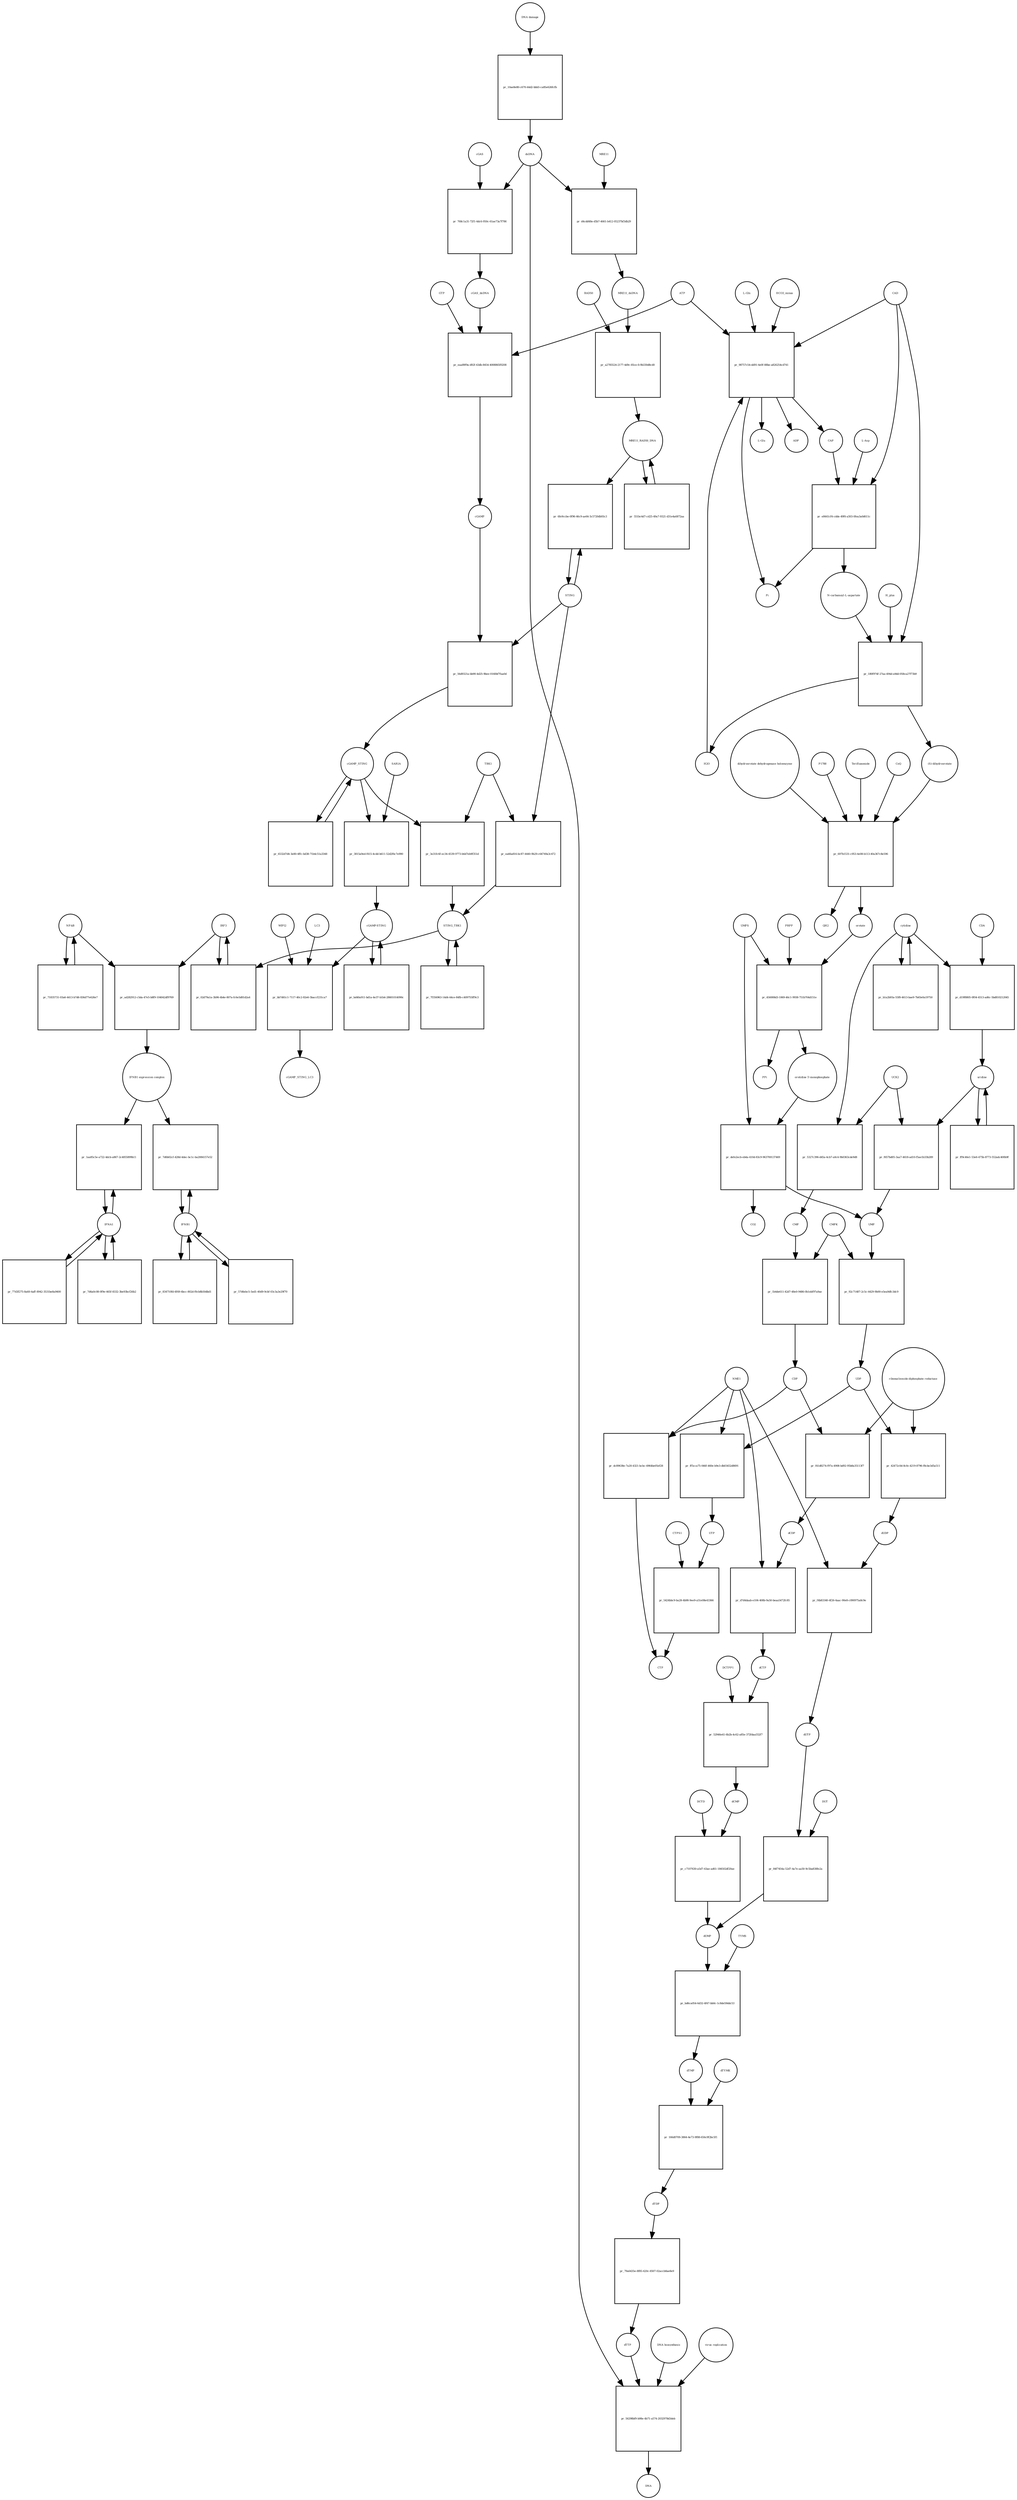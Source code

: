 strict digraph  {
"NF-kB" [annotation="urn_miriam_obo.go_GO%3A0071159", bipartite=0, cls=complex, fontsize=4, label="NF-kB", shape=circle];
"pr_ad282912-c5da-47e5-b8f9-104042df9769" [annotation="", bipartite=1, cls=process, fontsize=4, label="pr_ad282912-c5da-47e5-b8f9-104042df9769", shape=square];
"IFNB1 expression complex" [annotation="", bipartite=0, cls=complex, fontsize=4, label="IFNB1 expression complex", shape=circle];
IRF3 [annotation="urn_miriam_hgnc_6118|urn_miriam_uniprot_Q14653|urn_miriam_ensembl_ENSG00000126456|urn_miriam_refseq_NM_001571|urn_miriam_hgnc.symbol_IRF3|urn_miriam_ncbigene_3661", bipartite=0, cls="macromolecule multimer", fontsize=4, label=IRF3, shape=circle];
dCDP [annotation="urn_miriam_obo.chebi_CHEBI%3A28846", bipartite=0, cls="simple chemical", fontsize=4, label=dCDP, shape=circle];
"pr_d7d4daab-e104-408b-9a50-beaa5472fc85" [annotation="", bipartite=1, cls=process, fontsize=4, label="pr_d7d4daab-e104-408b-9a50-beaa5472fc85", shape=square];
dCTP [annotation="urn_miriam_obo.chebi_CHEBI%3A16311", bipartite=0, cls="simple chemical", fontsize=4, label=dCTP, shape=circle];
NME1 [annotation="urn_miriam_uniprot_P15531|urn_miriam_hgnc_7849", bipartite=0, cls=macromolecule, fontsize=4, label=NME1, shape=circle];
uridine [annotation="urn_miriam_obo.chebi_CHEBI%3A16704", bipartite=0, cls="simple chemical", fontsize=4, label=uridine, shape=circle];
"pr_f657bd05-3aa7-4618-ad10-f5ae1b33b289" [annotation="", bipartite=1, cls=process, fontsize=4, label="pr_f657bd05-3aa7-4618-ad10-f5ae1b33b289", shape=square];
UMP [annotation="urn_miriam_obo.chebi_CHEBI%3A57865", bipartite=0, cls="simple chemical", fontsize=4, label=UMP, shape=circle];
UCK2 [annotation="urn_miriam_uniprot_Q9HA47|urn_miriam_hgnc_HGNC%3A12562", bipartite=0, cls=macromolecule, fontsize=4, label=UCK2, shape=circle];
"orotidine 5'-monophosphate" [annotation="urn_miriam_obo.chebi_CHEBI%3A15842", bipartite=0, cls="simple chemical", fontsize=4, label="orotidine 5'-monophosphate", shape=circle];
"pr_defe2ecb-eb4a-410d-83c9-963700137469" [annotation="", bipartite=1, cls=process, fontsize=4, label="pr_defe2ecb-eb4a-410d-83c9-963700137469", shape=square];
UMPS [annotation="urn_miriam_ncbigene_7372|urn_miriam_refseq_NM_000373|urn_miriam_hgnc.symbol_UMPS|urn_miriam_hgnc_12563|urn_miriam_ensembl_ENSG00000114491|urn_miriam_uniprot_P11172", bipartite=0, cls="macromolecule multimer", fontsize=4, label=UMPS, shape=circle];
CO2 [annotation="urn_miriam_obo.chebi_CHEBI%3A16526", bipartite=0, cls="simple chemical", fontsize=4, label=CO2, shape=circle];
UTP [annotation="urn_miriam_obo.chebi_CHEBI%3A15713", bipartite=0, cls="simple chemical", fontsize=4, label=UTP, shape=circle];
"pr_5424bbc9-ba28-4b98-9ee9-a51e08e43366" [annotation="", bipartite=1, cls=process, fontsize=4, label="pr_5424bbc9-ba28-4b98-9ee9-a51e08e43366", shape=square];
CTP [annotation="urn_miriam_obo.chebi_CHEBI%3A17677", bipartite=0, cls="simple chemical", fontsize=4, label=CTP, shape=circle];
CTPS1 [annotation="urn_miriam_hgnc_HGNC%3A2519|urn_miriam_uniprot_P17812", bipartite=0, cls=macromolecule, fontsize=4, label=CTPS1, shape=circle];
UDP [annotation="urn_miriam_obo.chebi_CHEBI%3A17659", bipartite=0, cls="simple chemical", fontsize=4, label=UDP, shape=circle];
"pr_42472c0d-8cfe-4219-8796-f8cbe3d5a511" [annotation="", bipartite=1, cls=process, fontsize=4, label="pr_42472c0d-8cfe-4219-8796-f8cbe3d5a511", shape=square];
dUDP [annotation="urn_miriam_obo.chebi_CHEBI%3A28850", bipartite=0, cls="simple chemical", fontsize=4, label=dUDP, shape=circle];
"ribonucleoside-diphosphate reductase" [annotation="urn_miriam_brenda_1.17.4.1|urn_miriam_obo.go_GO%3A0005971", bipartite=0, cls=complex, fontsize=4, label="ribonucleoside-diphosphate reductase", shape=circle];
IFNB1 [annotation="urn_miriam_ensembl_ENSG00000171855|urn_miriam_hgnc.symbol_IFNB1|urn_miriam_hgnc_5434|urn_miriam_uniprot_P01574|urn_miriam_refseq_NM_002176|urn_miriam_ncbigene_3456", bipartite=0, cls=macromolecule, fontsize=4, label=IFNB1, shape=circle];
"pr_7d6b02cf-428d-4dec-bc1c-ba2084157e52" [annotation="", bipartite=1, cls=process, fontsize=4, label="pr_7d6b02cf-428d-4dec-bc1c-ba2084157e52", shape=square];
"pr_92c71487-2c5c-4429-9b00-e5ea9dfc3dc9" [annotation="", bipartite=1, cls=process, fontsize=4, label="pr_92c71487-2c5c-4429-9b00-e5ea9dfc3dc9", shape=square];
CMPK [annotation="urn_miriam_uniprot_P30085|urn_miriam_hgnc_HGNC%3A18170", bipartite=0, cls=macromolecule, fontsize=4, label=CMPK, shape=circle];
"cGAMP-STING" [annotation="", bipartite=0, cls=complex, fontsize=4, label="cGAMP-STING", shape=circle];
"pr_bd40a911-bd1a-4e37-b1b4-28601014090c" [annotation="", bipartite=1, cls=process, fontsize=4, label="pr_bd40a911-bd1a-4e37-b1b4-28601014090c", shape=square];
IFNA1 [annotation="urn_miriam_hgnc.symbol_IFNA1|urn_miriam_ncbigene_3439|urn_miriam_refseq_NM_024013|urn_miriam_uniprot_P01562|urn_miriam_hgnc_5417|urn_miriam_ensembl_ENSG00000197919", bipartite=0, cls=macromolecule, fontsize=4, label=IFNA1, shape=circle];
"pr_1aa85c5e-a722-4dcb-a867-2c4855899b11" [annotation="", bipartite=1, cls=process, fontsize=4, label="pr_1aa85c5e-a722-4dcb-a867-2c4855899b11", shape=square];
"pr_ff9c46e1-53e6-475b-8773-552adc400b9f" [annotation="", bipartite=1, cls=process, fontsize=4, label="pr_ff9c46e1-53e6-475b-8773-552adc400b9f", shape=square];
CDP [annotation="urn_miriam_obo.chebi_CHEBI%3A17239", bipartite=0, cls="simple chemical", fontsize=4, label=CDP, shape=circle];
"pr_f41d8274-f97a-4908-bd92-95b8a35113f7" [annotation="", bipartite=1, cls=process, fontsize=4, label="pr_f41d8274-f97a-4908-bd92-95b8a35113f7", shape=square];
"pr_dc89638e-7a20-4321-bcbc-4964be05ef28" [annotation="", bipartite=1, cls=process, fontsize=4, label="pr_dc89638e-7a20-4321-bcbc-4964be05ef28", shape=square];
dTDP [annotation="urn_miriam_obo.chebi_CHEBI%3A18075", bipartite=0, cls="simple chemical", fontsize=4, label=dTDP, shape=circle];
"pr_79a6435e-8f85-420c-8507-02accb8ae8e9" [annotation="", bipartite=1, cls=process, fontsize=4, label="pr_79a6435e-8f85-420c-8507-02accb8ae8e9", shape=square];
dTTP [annotation="urn_miriam_obo.chebi_CHEBI%3A18077", bipartite=0, cls="simple chemical", fontsize=4, label=dTTP, shape=circle];
CMP [annotation="urn_miriam_obo.chebi_CHEBI%3A17361", bipartite=0, cls="simple chemical", fontsize=4, label=CMP, shape=circle];
"pr_1b4de611-42d7-48e0-9486-0b1ebf97a9ae" [annotation="", bipartite=1, cls=process, fontsize=4, label="pr_1b4de611-42d7-48e0-9486-0b1ebf97a9ae", shape=square];
dUMP [annotation="urn_miriam_obo.chebi_CHEBI%3A17622", bipartite=0, cls="simple chemical", fontsize=4, label=dUMP, shape=circle];
"pr_bd6ca054-6d32-4f47-bb0c-1c8de59ddc53" [annotation="", bipartite=1, cls=process, fontsize=4, label="pr_bd6ca054-6d32-4f47-bb0c-1c8de59ddc53", shape=square];
dTMP [annotation="urn_miriam_obo.chebi_CHEBI%3A17013", bipartite=0, cls="simple chemical", fontsize=4, label=dTMP, shape=circle];
TYMS [annotation="urn_miriam_uniprot_P04818|urn_miriam_hgnc_HGNC%3A12441", bipartite=0, cls=macromolecule, fontsize=4, label=TYMS, shape=circle];
dsDNA [annotation="urn_miriam_obo.chebi_CHEBI%3A75909", bipartite=0, cls="simple chemical", fontsize=4, label=dsDNA, shape=circle];
"pr_56298bf9-b98e-4b71-a574-2032978d3deb" [annotation="", bipartite=1, cls=process, fontsize=4, label="pr_56298bf9-b98e-4b71-a574-2032978d3deb", shape=square];
DNA [annotation="", bipartite=0, cls="nucleic acid feature", fontsize=4, label=DNA, shape=circle];
"DNA biosynthesis" [annotation="urn_miriam_obo.go_GO%3A0071897", bipartite=0, cls=phenotype, fontsize=4, label="DNA biosynthesis", shape=circle];
"virus replication" [annotation="urn_miriam_obo.go_GO%3A0019079", bipartite=0, cls=phenotype, fontsize=4, label="virus replication", shape=circle];
MRE11_RAD50_DNA [annotation="", bipartite=0, cls=complex, fontsize=4, label=MRE11_RAD50_DNA, shape=circle];
"pr_551bc4d7-cd25-49a7-9321-d31e4a6872aa" [annotation="", bipartite=1, cls=process, fontsize=4, label="pr_551bc4d7-cd25-49a7-9321-d31e4a6872aa", shape=square];
"pr_52946e41-6b2b-4c62-a85e-372fdaa552f7" [annotation="", bipartite=1, cls=process, fontsize=4, label="pr_52946e41-6b2b-4c62-a85e-372fdaa552f7", shape=square];
dCMP [annotation="urn_miriam_obo.chebi_CHEBI%3A15918", bipartite=0, cls="simple chemical", fontsize=4, label=dCMP, shape=circle];
DCTPP1 [annotation="urn_miriam_uniprot_Q9H773|urn_miriam_hgnc_HGNC%3A28777", bipartite=0, cls=macromolecule, fontsize=4, label=DCTPP1, shape=circle];
"pr_57d6ebc5-5ed1-40d9-9cbf-03c3a3e29f70" [annotation="", bipartite=1, cls=process, fontsize=4, label="pr_57d6ebc5-5ed1-40d9-9cbf-03c3a3e29f70", shape=square];
"pr_834710fd-6f49-4bcc-802d-f0cb8b50dbd1" [annotation="", bipartite=1, cls=process, fontsize=4, label="pr_834710fd-6f49-4bcc-802d-f0cb8b50dbd1", shape=square];
ATP [annotation="urn_miriam_obo.chebi_CHEBI%3A15422", bipartite=0, cls="simple chemical", fontsize=4, label=ATP, shape=circle];
"pr_eaa89f9a-d92f-43db-8454-4008865f0208" [annotation="", bipartite=1, cls=process, fontsize=4, label="pr_eaa89f9a-d92f-43db-8454-4008865f0208", shape=square];
GTP [annotation="urn_miriam_obo.chebi_CHEBI%3A15996", bipartite=0, cls="simple chemical", fontsize=4, label=GTP, shape=circle];
cGAMP [annotation="urn_miriam_obo.chebi_CHEBI%3A75947", bipartite=0, cls="simple chemical", fontsize=4, label=cGAMP, shape=circle];
cGAS_dsDNA [annotation=urn_miriam_pubmed_28363908, bipartite=0, cls=complex, fontsize=4, label=cGAS_dsDNA, shape=circle];
cytidine [annotation="urn_miriam_obo.chebi_CHEBI%3A17562", bipartite=0, cls="simple chemical", fontsize=4, label=cytidine, shape=circle];
"pr_5327c396-d45a-4cb7-a0c4-9b0363cde9d8" [annotation="", bipartite=1, cls=process, fontsize=4, label="pr_5327c396-d45a-4cb7-a0c4-9b0363cde9d8", shape=square];
"pr_56d9321a-bb90-4d25-9bee-0160bf7faa0d" [annotation="", bipartite=1, cls=process, fontsize=4, label="pr_56d9321a-bb90-4d25-9bee-0160bf7faa0d", shape=square];
STING [annotation=urn_miriam_uniprot_Q86WV6, bipartite=0, cls="macromolecule multimer", fontsize=4, label=STING, shape=circle];
cGAMP_STING [annotation="urn_miriam_obo.go_GO%3A1990231", bipartite=0, cls=complex, fontsize=4, label=cGAMP_STING, shape=circle];
"L-Gln" [annotation="urn_miriam_obo.chebi_CHEBI%3A18050", bipartite=0, cls="simple chemical", fontsize=4, label="L-Gln", shape=circle];
"pr_98757c54-dd91-4e0f-88be-a826254cd741" [annotation="", bipartite=1, cls=process, fontsize=4, label="pr_98757c54-dd91-4e0f-88be-a826254cd741", shape=square];
CAP [annotation="urn_miriam_obo.chebi_CHEBI%3A17672", bipartite=0, cls="simple chemical", fontsize=4, label=CAP, shape=circle];
CAD [annotation="urn_miriam_refseq_NM_001306079|urn_miriam_hgnc_1424|urn_miriam_hgnc.symbol_CAD|urn_miriam_uniprot_P27708|urn_miriam_ncbigene_790|urn_miriam_ensembl_ENSG00000084774", bipartite=0, cls=macromolecule, fontsize=4, label=CAD, shape=circle];
HCO3_minus [annotation="urn_miriam_obo.chebi_CHEBI%3A17544", bipartite=0, cls="simple chemical", fontsize=4, label=HCO3_minus, shape=circle];
H2O [annotation="urn_miriam_obo.chebi_CHEBI%3A15377", bipartite=0, cls="simple chemical", fontsize=4, label=H2O, shape=circle];
"L-Glu" [annotation="urn_miriam_obo.chebi_CHEBI%3A16015", bipartite=0, cls="simple chemical", fontsize=4, label="L-Glu", shape=circle];
ADP [annotation="urn_miriam_obo.chebi_CHEBI%3A16761", bipartite=0, cls="simple chemical", fontsize=4, label=ADP, shape=circle];
Pi [annotation="urn_miriam_obo.chebi_CHEBI%3A18367", bipartite=0, cls="simple chemical", fontsize=4, label=Pi, shape=circle];
"pr_ff5cca75-046f-460e-b9e3-db03452d8691" [annotation="", bipartite=1, cls=process, fontsize=4, label="pr_ff5cca75-046f-460e-b9e3-db03452d8691", shape=square];
"N-carbamoyl-L-aspartate" [annotation="urn_miriam_obo.chebi_CHEBI%3A32814", bipartite=0, cls="simple chemical", fontsize=4, label="N-carbamoyl-L-aspartate", shape=circle];
"pr_180f974f-27aa-494d-a9dd-058ca27f73b9" [annotation="", bipartite=1, cls=process, fontsize=4, label="pr_180f974f-27aa-494d-a9dd-058ca27f73b9", shape=square];
"(S)-dihydroorotate" [annotation="urn_miriam_obo.chebi_CHEBI%3A30864", bipartite=0, cls="simple chemical", fontsize=4, label="(S)-dihydroorotate", shape=circle];
H_plus [annotation="urn_miriam_obo.chebi_CHEBI%3A15378", bipartite=0, cls="simple chemical", fontsize=4, label=H_plus, shape=circle];
"pr_71835731-03a6-4413-b7d6-836d77e626e7" [annotation="", bipartite=1, cls=process, fontsize=4, label="pr_71835731-03a6-4413-b7d6-836d77e626e7", shape=square];
"pr_7d6a0c08-0f9e-465f-8332-3be93bcf26b2" [annotation="", bipartite=1, cls=process, fontsize=4, label="pr_7d6a0c08-0f9e-465f-8332-3be93bcf26b2", shape=square];
TBK1 [annotation="urn_miriam_hgnc.symbol_TBK1|urn_miriam_ensembl_ENSG00000183735|urn_miriam_uniprot_Q9UHD2|urn_miriam_refseq_NM_013254|urn_miriam_hgnc_11584|urn_miriam_ncbigene_29110", bipartite=0, cls=macromolecule, fontsize=4, label=TBK1, shape=circle];
"pr_3e31fc6f-ec34-4539-9773-b6d7eb9f351d" [annotation="", bipartite=1, cls=process, fontsize=4, label="pr_3e31fc6f-ec34-4539-9773-b6d7eb9f351d", shape=square];
STING_TBK1 [annotation=urn_miriam_pubmed_30842653, bipartite=0, cls=complex, fontsize=4, label=STING_TBK1, shape=circle];
"pr_6fe9ccbe-0f96-46c9-ae64-5c5720db93c3" [annotation="", bipartite=1, cls=process, fontsize=4, label="pr_6fe9ccbe-0f96-46c9-ae64-5c5720db93c3", shape=square];
"pr_77d3f275-8a60-4aff-8942-3531be8a9400" [annotation="", bipartite=1, cls=process, fontsize=4, label="pr_77d3f275-8a60-4aff-8942-3531be8a9400", shape=square];
"pr_768c1a31-72f1-4dc6-950c-61ae73a7f786" [annotation="", bipartite=1, cls=process, fontsize=4, label="pr_768c1a31-72f1-4dc6-950c-61ae73a7f786", shape=square];
cGAS [annotation="urn_miriam_ensembl_ENSG00000164430|urn_miriam_hgnc_21367|urn_miriam_ncbigene_115004|urn_miriam_uniprot_Q8N884|urn_miriam_hgnc.symbol_CGAS|urn_miriam_refseq_NM_138441", bipartite=0, cls=macromolecule, fontsize=4, label=cGAS, shape=circle];
"pr_7f356963-14d4-44ce-84fb-c409755ff9c3" [annotation="", bipartite=1, cls=process, fontsize=4, label="pr_7f356963-14d4-44ce-84fb-c409755ff9c3", shape=square];
orotate [annotation="urn_miriam_obo.chebi_CHEBI%3A30839", bipartite=0, cls="simple chemical", fontsize=4, label=orotate, shape=circle];
"pr_456008d3-1069-46c1-9938-751b704d151e" [annotation="", bipartite=1, cls=process, fontsize=4, label="pr_456008d3-1069-46c1-9938-751b704d151e", shape=square];
PRPP [annotation="urn_miriam_obo.chebi_CHEBI%3A17111", bipartite=0, cls="simple chemical", fontsize=4, label=PRPP, shape=circle];
PPi [annotation="urn_miriam_obo.chebi_CHEBI%3A18361", bipartite=0, cls="simple chemical", fontsize=4, label=PPi, shape=circle];
"pr_b1a2b93a-55f8-4613-bae9-7b65e0a19750" [annotation="", bipartite=1, cls=process, fontsize=4, label="pr_b1a2b93a-55f8-4613-bae9-7b65e0a19750", shape=square];
"pr_02d79a1a-3b96-4b4e-807a-fc6e5d81d2a4" [annotation="", bipartite=1, cls=process, fontsize=4, label="pr_02d79a1a-3b96-4b4e-807a-fc6e5d81d2a4", shape=square];
"pr_6532d7d4-3e80-4ffc-bd38-71b4c51a3348" [annotation="", bipartite=1, cls=process, fontsize=4, label="pr_6532d7d4-3e80-4ffc-bd38-71b4c51a3348", shape=square];
RAD50 [annotation="urn_miriam_ncbigene_10111|urn_miriam_refseq_NM_005732|urn_miriam_uniprot_Q92878|urn_miriam_hgnc.symbol_RAD50|urn_miriam_ensembl_ENSG00000113522|urn_miriam_hgnc_9816", bipartite=0, cls="macromolecule multimer", fontsize=4, label=RAD50, shape=circle];
"pr_a2785524-2177-4d9c-85ce-fc9b330d8cd0" [annotation="", bipartite=1, cls=process, fontsize=4, label="pr_a2785524-2177-4d9c-85ce-fc9b330d8cd0", shape=square];
MRE11_dsDNA [annotation="urn_miriam_obo.go_GO%3A0003690", bipartite=0, cls=complex, fontsize=4, label=MRE11_dsDNA, shape=circle];
"pr_697b1531-c953-4e08-b113-40a367c8e596" [annotation="", bipartite=1, cls=process, fontsize=4, label="pr_697b1531-c953-4e08-b113-40a367c8e596", shape=square];
"dihydroorotate dehydrogenase holoenzyme" [annotation="urn_miriam_ncbigene_1723|urn_miriam_hgnc_HGNC%3A2867|urn_miriam_hgnc.symbol_DHODH", bipartite=0, cls="simple chemical", fontsize=4, label="dihydroorotate dehydrogenase holoenzyme", shape=circle];
P1788 [annotation=urn_miriam_pubmed_31740051, bipartite=0, cls="simple chemical", fontsize=4, label=P1788, shape=circle];
Teriflunomide [annotation=urn_miriam_drugbank_DB08880, bipartite=0, cls="simple chemical", fontsize=4, label=Teriflunomide, shape=circle];
CoQ [annotation="urn_miriam_obo.chebi_CHEBI%3A16389", bipartite=0, cls="simple chemical", fontsize=4, label=CoQ, shape=circle];
QH2 [annotation="urn_miriam_obo.chebi_CHEBI%3A17976", bipartite=0, cls="simple chemical", fontsize=4, label=QH2, shape=circle];
"pr_f4b83340-4f26-4aac-90e8-c090975a8c9e" [annotation="", bipartite=1, cls=process, fontsize=4, label="pr_f4b83340-4f26-4aac-90e8-c090975a8c9e", shape=square];
dUTP [annotation="urn_miriam_obo.chebi_CHEBI%3A17625", bipartite=0, cls="simple chemical", fontsize=4, label=dUTP, shape=circle];
"pr_d19f8805-0f04-4513-ad6c-5bd810212045" [annotation="", bipartite=1, cls=process, fontsize=4, label="pr_d19f8805-0f04-4513-ad6c-5bd810212045", shape=square];
CDA [annotation="urn_miriam_uniprot_P32320|urn_miriam_ncbigene_978|urn_miriam_refseq_NM_001785|urn_miriam_ensembl_ENSG00000158825|urn_miriam_hgnc.symbol_CDA|urn_miriam_hgnc_1712", bipartite=0, cls=macromolecule, fontsize=4, label=CDA, shape=circle];
"pr_84f7454a-52d7-4a7e-aa50-9c5ba838fe2a" [annotation="", bipartite=1, cls=process, fontsize=4, label="pr_84f7454a-52d7-4a7e-aa50-9c5ba838fe2a", shape=square];
DUT [annotation="urn_miriam_hgnc_HGNC%3A3078|urn_miriam_uniprot_P33316", bipartite=0, cls=macromolecule, fontsize=4, label=DUT, shape=circle];
"pr_bb7d61c1-7117-40c2-82e6-5baccf231ca7" [annotation="", bipartite=1, cls=process, fontsize=4, label="pr_bb7d61c1-7117-40c2-82e6-5baccf231ca7", shape=square];
LC3 [annotation="", bipartite=0, cls=macromolecule, fontsize=4, label=LC3, shape=circle];
cGAMP_STING_LC3 [annotation="", bipartite=0, cls=complex, fontsize=4, label=cGAMP_STING_LC3, shape=circle];
WIPI2 [annotation="urn_miriam_refseq_NM_015610|urn_miriam_hgnc_32225|urn_miriam_hgnc.symbol_WIPI2|urn_miriam_ensembl_ENSG00000157954|urn_miriam_ncbigene_26100|urn_miriam_uniprot_Q9Y4P8", bipartite=0, cls=macromolecule, fontsize=4, label=WIPI2, shape=circle];
"pr_e8441cf4-cdde-49f6-a503-0fea3a0d611c" [annotation="", bipartite=1, cls=process, fontsize=4, label="pr_e8441cf4-cdde-49f6-a503-0fea3a0d611c", shape=square];
"L-Asp" [annotation="urn_miriam_obo.chebi_CHEBI%3A29991", bipartite=0, cls="simple chemical", fontsize=4, label="L-Asp", shape=circle];
"pr_d4cdd48e-d5b7-4661-b412-05237bf3db29" [annotation="", bipartite=1, cls=process, fontsize=4, label="pr_d4cdd48e-d5b7-4661-b412-05237bf3db29", shape=square];
MRE11 [annotation="urn_miriam_hgnc.symbol_MRE11|urn_miriam_ncbigene_4361|urn_miriam_uniprot_P49959|urn_miriam_ensembl_ENSG00000020922|urn_miriam_refseq_NM_005591|urn_miriam_hgnc_7230", bipartite=0, cls="macromolecule multimer", fontsize=4, label=MRE11, shape=circle];
"pr_166d0709-3864-4e73-9f88-656c9f2bc5f1" [annotation="", bipartite=1, cls=process, fontsize=4, label="pr_166d0709-3864-4e73-9f88-656c9f2bc5f1", shape=square];
dTYMK [annotation="urn_miriam_uniprot_P23919|urn_miriam_hgnc_HGNC%3A3061", bipartite=0, cls=macromolecule, fontsize=4, label=dTYMK, shape=circle];
"pr_3815a9ed-f415-4cdd-b611-52d2f6c7e990" [annotation="", bipartite=1, cls=process, fontsize=4, label="pr_3815a9ed-f415-4cdd-b611-52d2f6c7e990", shape=square];
SAR1A [annotation="urn_miriam_uniprot_Q9NR31|urn_miriam_ensembl_ENSG00000079332|urn_miriam_hgnc_10534|urn_miriam_hgnc.symbol_SAR1A|urn_miriam_refseq_NM_001142648|urn_miriam_ncbigene_56681", bipartite=0, cls=macromolecule, fontsize=4, label=SAR1A, shape=circle];
"pr_ea66a816-bc87-4440-9b29-c64749a3c472" [annotation="", bipartite=1, cls=process, fontsize=4, label="pr_ea66a816-bc87-4440-9b29-c64749a3c472", shape=square];
"pr_10ae8e80-c670-44d2-bbb5-ca85e626fcfb" [annotation="", bipartite=1, cls=process, fontsize=4, label="pr_10ae8e80-c670-44d2-bbb5-ca85e626fcfb", shape=square];
"DNA damage" [annotation="", bipartite=0, cls=phenotype, fontsize=4, label="DNA damage", shape=circle];
"pr_c7107630-a5d7-43ae-ad61-184502df20ae" [annotation="", bipartite=1, cls=process, fontsize=4, label="pr_c7107630-a5d7-43ae-ad61-184502df20ae", shape=square];
DCTD [annotation="urn_miriam_uniprot_P32321|urn_miriam_hgnc_HGNC%3A2710", bipartite=0, cls=macromolecule, fontsize=4, label=DCTD, shape=circle];
"NF-kB" -> "pr_ad282912-c5da-47e5-b8f9-104042df9769"  [annotation="", interaction_type=consumption];
"NF-kB" -> "pr_71835731-03a6-4413-b7d6-836d77e626e7"  [annotation="", interaction_type=consumption];
"pr_ad282912-c5da-47e5-b8f9-104042df9769" -> "IFNB1 expression complex"  [annotation="", interaction_type=production];
"IFNB1 expression complex" -> "pr_7d6b02cf-428d-4dec-bc1c-ba2084157e52"  [annotation=urn_miriam_pubmed_20610653, interaction_type=stimulation];
"IFNB1 expression complex" -> "pr_1aa85c5e-a722-4dcb-a867-2c4855899b11"  [annotation=urn_miriam_pubmed_16979567, interaction_type=stimulation];
IRF3 -> "pr_ad282912-c5da-47e5-b8f9-104042df9769"  [annotation="", interaction_type=consumption];
IRF3 -> "pr_02d79a1a-3b96-4b4e-807a-fc6e5d81d2a4"  [annotation="", interaction_type=consumption];
dCDP -> "pr_d7d4daab-e104-408b-9a50-beaa5472fc85"  [annotation="", interaction_type=consumption];
"pr_d7d4daab-e104-408b-9a50-beaa5472fc85" -> dCTP  [annotation="", interaction_type=production];
dCTP -> "pr_52946e41-6b2b-4c62-a85e-372fdaa552f7"  [annotation="", interaction_type=consumption];
NME1 -> "pr_d7d4daab-e104-408b-9a50-beaa5472fc85"  [annotation=urn_miriam_pubmed_17827303, interaction_type=catalysis];
NME1 -> "pr_dc89638e-7a20-4321-bcbc-4964be05ef28"  [annotation=urn_miriam_pubmed_28458037, interaction_type=catalysis];
NME1 -> "pr_ff5cca75-046f-460e-b9e3-db03452d8691"  [annotation=urn_miriam_pubmed_28458037, interaction_type=catalysis];
NME1 -> "pr_f4b83340-4f26-4aac-90e8-c090975a8c9e"  [annotation=urn_miriam_pubmed_17827303, interaction_type=catalysis];
uridine -> "pr_f657bd05-3aa7-4618-ad10-f5ae1b33b289"  [annotation="", interaction_type=consumption];
uridine -> "pr_ff9c46e1-53e6-475b-8773-552adc400b9f"  [annotation="", interaction_type=consumption];
"pr_f657bd05-3aa7-4618-ad10-f5ae1b33b289" -> UMP  [annotation="", interaction_type=production];
UMP -> "pr_92c71487-2c5c-4429-9b00-e5ea9dfc3dc9"  [annotation="", interaction_type=consumption];
UCK2 -> "pr_f657bd05-3aa7-4618-ad10-f5ae1b33b289"  [annotation=urn_miriam_pubmed_15130468, interaction_type=catalysis];
UCK2 -> "pr_5327c396-d45a-4cb7-a0c4-9b0363cde9d8"  [annotation=urn_miriam_pubmed_15130468, interaction_type=catalysis];
"orotidine 5'-monophosphate" -> "pr_defe2ecb-eb4a-410d-83c9-963700137469"  [annotation="", interaction_type=consumption];
"pr_defe2ecb-eb4a-410d-83c9-963700137469" -> UMP  [annotation="", interaction_type=production];
"pr_defe2ecb-eb4a-410d-83c9-963700137469" -> CO2  [annotation="", interaction_type=production];
UMPS -> "pr_defe2ecb-eb4a-410d-83c9-963700137469"  [annotation=urn_miriam_reactome_REACT_1698, interaction_type=catalysis];
UMPS -> "pr_456008d3-1069-46c1-9938-751b704d151e"  [annotation=urn_miriam_reactome_REACT_1698, interaction_type=catalysis];
UTP -> "pr_5424bbc9-ba28-4b98-9ee9-a51e08e43366"  [annotation="", interaction_type=consumption];
"pr_5424bbc9-ba28-4b98-9ee9-a51e08e43366" -> CTP  [annotation="", interaction_type=production];
CTPS1 -> "pr_5424bbc9-ba28-4b98-9ee9-a51e08e43366"  [annotation=urn_miriam_pubmed_5411547, interaction_type=catalysis];
UDP -> "pr_42472c0d-8cfe-4219-8796-f8cbe3d5a511"  [annotation="", interaction_type=consumption];
UDP -> "pr_ff5cca75-046f-460e-b9e3-db03452d8691"  [annotation="", interaction_type=consumption];
"pr_42472c0d-8cfe-4219-8796-f8cbe3d5a511" -> dUDP  [annotation="", interaction_type=production];
dUDP -> "pr_f4b83340-4f26-4aac-90e8-c090975a8c9e"  [annotation="", interaction_type=consumption];
"ribonucleoside-diphosphate reductase" -> "pr_42472c0d-8cfe-4219-8796-f8cbe3d5a511"  [annotation=urn_miriam_pubmed_24809024, interaction_type=catalysis];
"ribonucleoside-diphosphate reductase" -> "pr_f41d8274-f97a-4908-bd92-95b8a35113f7"  [annotation=urn_miriam_pubmed_24809024, interaction_type=catalysis];
IFNB1 -> "pr_7d6b02cf-428d-4dec-bc1c-ba2084157e52"  [annotation="", interaction_type=consumption];
IFNB1 -> "pr_57d6ebc5-5ed1-40d9-9cbf-03c3a3e29f70"  [annotation="", interaction_type=consumption];
IFNB1 -> "pr_834710fd-6f49-4bcc-802d-f0cb8b50dbd1"  [annotation="", interaction_type=consumption];
"pr_7d6b02cf-428d-4dec-bc1c-ba2084157e52" -> IFNB1  [annotation="", interaction_type=production];
"pr_92c71487-2c5c-4429-9b00-e5ea9dfc3dc9" -> UDP  [annotation="", interaction_type=production];
CMPK -> "pr_92c71487-2c5c-4429-9b00-e5ea9dfc3dc9"  [annotation=urn_miriam_pubmed_10462544, interaction_type=catalysis];
CMPK -> "pr_1b4de611-42d7-48e0-9486-0b1ebf97a9ae"  [annotation=urn_miriam_pubmed_10462544, interaction_type=catalysis];
"cGAMP-STING" -> "pr_bd40a911-bd1a-4e37-b1b4-28601014090c"  [annotation="", interaction_type=consumption];
"cGAMP-STING" -> "pr_bb7d61c1-7117-40c2-82e6-5baccf231ca7"  [annotation="", interaction_type=consumption];
"pr_bd40a911-bd1a-4e37-b1b4-28601014090c" -> "cGAMP-STING"  [annotation="", interaction_type=production];
IFNA1 -> "pr_1aa85c5e-a722-4dcb-a867-2c4855899b11"  [annotation="", interaction_type=consumption];
IFNA1 -> "pr_7d6a0c08-0f9e-465f-8332-3be93bcf26b2"  [annotation="", interaction_type=consumption];
IFNA1 -> "pr_77d3f275-8a60-4aff-8942-3531be8a9400"  [annotation="", interaction_type=consumption];
"pr_1aa85c5e-a722-4dcb-a867-2c4855899b11" -> IFNA1  [annotation="", interaction_type=production];
"pr_ff9c46e1-53e6-475b-8773-552adc400b9f" -> uridine  [annotation="", interaction_type=production];
CDP -> "pr_f41d8274-f97a-4908-bd92-95b8a35113f7"  [annotation="", interaction_type=consumption];
CDP -> "pr_dc89638e-7a20-4321-bcbc-4964be05ef28"  [annotation="", interaction_type=consumption];
"pr_f41d8274-f97a-4908-bd92-95b8a35113f7" -> dCDP  [annotation="", interaction_type=production];
"pr_dc89638e-7a20-4321-bcbc-4964be05ef28" -> CTP  [annotation="", interaction_type=production];
dTDP -> "pr_79a6435e-8f85-420c-8507-02accb8ae8e9"  [annotation="", interaction_type=consumption];
"pr_79a6435e-8f85-420c-8507-02accb8ae8e9" -> dTTP  [annotation="", interaction_type=production];
dTTP -> "pr_56298bf9-b98e-4b71-a574-2032978d3deb"  [annotation="", interaction_type=consumption];
CMP -> "pr_1b4de611-42d7-48e0-9486-0b1ebf97a9ae"  [annotation="", interaction_type=consumption];
"pr_1b4de611-42d7-48e0-9486-0b1ebf97a9ae" -> CDP  [annotation="", interaction_type=production];
dUMP -> "pr_bd6ca054-6d32-4f47-bb0c-1c8de59ddc53"  [annotation="", interaction_type=consumption];
"pr_bd6ca054-6d32-4f47-bb0c-1c8de59ddc53" -> dTMP  [annotation="", interaction_type=production];
dTMP -> "pr_166d0709-3864-4e73-9f88-656c9f2bc5f1"  [annotation="", interaction_type=consumption];
TYMS -> "pr_bd6ca054-6d32-4f47-bb0c-1c8de59ddc53"  [annotation=urn_miriam_pubmed_3099389, interaction_type=catalysis];
dsDNA -> "pr_56298bf9-b98e-4b71-a574-2032978d3deb"  [annotation="", interaction_type=consumption];
dsDNA -> "pr_768c1a31-72f1-4dc6-950c-61ae73a7f786"  [annotation="", interaction_type=consumption];
dsDNA -> "pr_d4cdd48e-d5b7-4661-b412-05237bf3db29"  [annotation="", interaction_type=consumption];
"pr_56298bf9-b98e-4b71-a574-2032978d3deb" -> DNA  [annotation="", interaction_type=production];
"DNA biosynthesis" -> "pr_56298bf9-b98e-4b71-a574-2032978d3deb"  [annotation="", interaction_type=catalysis];
"virus replication" -> "pr_56298bf9-b98e-4b71-a574-2032978d3deb"  [annotation="", interaction_type=inhibition];
MRE11_RAD50_DNA -> "pr_551bc4d7-cd25-49a7-9321-d31e4a6872aa"  [annotation="", interaction_type=consumption];
MRE11_RAD50_DNA -> "pr_6fe9ccbe-0f96-46c9-ae64-5c5720db93c3"  [annotation=urn_miriam_pubmed_23388631, interaction_type=catalysis];
"pr_551bc4d7-cd25-49a7-9321-d31e4a6872aa" -> MRE11_RAD50_DNA  [annotation="", interaction_type=production];
"pr_52946e41-6b2b-4c62-a85e-372fdaa552f7" -> dCMP  [annotation="", interaction_type=production];
dCMP -> "pr_c7107630-a5d7-43ae-ad61-184502df20ae"  [annotation="", interaction_type=consumption];
DCTPP1 -> "pr_52946e41-6b2b-4c62-a85e-372fdaa552f7"  [annotation=urn_miriam_pubmed_13788541, interaction_type=catalysis];
"pr_57d6ebc5-5ed1-40d9-9cbf-03c3a3e29f70" -> IFNB1  [annotation="", interaction_type=production];
"pr_834710fd-6f49-4bcc-802d-f0cb8b50dbd1" -> IFNB1  [annotation="", interaction_type=production];
ATP -> "pr_eaa89f9a-d92f-43db-8454-4008865f0208"  [annotation="", interaction_type=consumption];
ATP -> "pr_98757c54-dd91-4e0f-88be-a826254cd741"  [annotation="", interaction_type=consumption];
"pr_eaa89f9a-d92f-43db-8454-4008865f0208" -> cGAMP  [annotation="", interaction_type=production];
GTP -> "pr_eaa89f9a-d92f-43db-8454-4008865f0208"  [annotation="", interaction_type=consumption];
cGAMP -> "pr_56d9321a-bb90-4d25-9bee-0160bf7faa0d"  [annotation="", interaction_type=consumption];
cGAS_dsDNA -> "pr_eaa89f9a-d92f-43db-8454-4008865f0208"  [annotation=urn_miriam_pubmed_29622565, interaction_type=catalysis];
cytidine -> "pr_5327c396-d45a-4cb7-a0c4-9b0363cde9d8"  [annotation="", interaction_type=consumption];
cytidine -> "pr_b1a2b93a-55f8-4613-bae9-7b65e0a19750"  [annotation="", interaction_type=consumption];
cytidine -> "pr_d19f8805-0f04-4513-ad6c-5bd810212045"  [annotation="", interaction_type=consumption];
"pr_5327c396-d45a-4cb7-a0c4-9b0363cde9d8" -> CMP  [annotation="", interaction_type=production];
"pr_56d9321a-bb90-4d25-9bee-0160bf7faa0d" -> cGAMP_STING  [annotation="", interaction_type=production];
STING -> "pr_56d9321a-bb90-4d25-9bee-0160bf7faa0d"  [annotation="", interaction_type=consumption];
STING -> "pr_6fe9ccbe-0f96-46c9-ae64-5c5720db93c3"  [annotation="", interaction_type=consumption];
STING -> "pr_ea66a816-bc87-4440-9b29-c64749a3c472"  [annotation="", interaction_type=consumption];
cGAMP_STING -> "pr_3e31fc6f-ec34-4539-9773-b6d7eb9f351d"  [annotation="", interaction_type=consumption];
cGAMP_STING -> "pr_6532d7d4-3e80-4ffc-bd38-71b4c51a3348"  [annotation="", interaction_type=consumption];
cGAMP_STING -> "pr_3815a9ed-f415-4cdd-b611-52d2f6c7e990"  [annotation="", interaction_type=consumption];
"L-Gln" -> "pr_98757c54-dd91-4e0f-88be-a826254cd741"  [annotation="", interaction_type=consumption];
"pr_98757c54-dd91-4e0f-88be-a826254cd741" -> CAP  [annotation="", interaction_type=production];
"pr_98757c54-dd91-4e0f-88be-a826254cd741" -> "L-Glu"  [annotation="", interaction_type=production];
"pr_98757c54-dd91-4e0f-88be-a826254cd741" -> ADP  [annotation="", interaction_type=production];
"pr_98757c54-dd91-4e0f-88be-a826254cd741" -> Pi  [annotation="", interaction_type=production];
CAP -> "pr_e8441cf4-cdde-49f6-a503-0fea3a0d611c"  [annotation="", interaction_type=consumption];
CAD -> "pr_98757c54-dd91-4e0f-88be-a826254cd741"  [annotation=urn_miriam_reactome_REACT_73577, interaction_type=catalysis];
CAD -> "pr_180f974f-27aa-494d-a9dd-058ca27f73b9"  [annotation=urn_miriam_reactome_REACT_1698, interaction_type=catalysis];
CAD -> "pr_e8441cf4-cdde-49f6-a503-0fea3a0d611c"  [annotation=urn_miriam_reactome_REACT_1698, interaction_type=catalysis];
HCO3_minus -> "pr_98757c54-dd91-4e0f-88be-a826254cd741"  [annotation="", interaction_type=consumption];
H2O -> "pr_98757c54-dd91-4e0f-88be-a826254cd741"  [annotation="", interaction_type=consumption];
"pr_ff5cca75-046f-460e-b9e3-db03452d8691" -> UTP  [annotation="", interaction_type=production];
"N-carbamoyl-L-aspartate" -> "pr_180f974f-27aa-494d-a9dd-058ca27f73b9"  [annotation="", interaction_type=consumption];
"pr_180f974f-27aa-494d-a9dd-058ca27f73b9" -> "(S)-dihydroorotate"  [annotation="", interaction_type=production];
"pr_180f974f-27aa-494d-a9dd-058ca27f73b9" -> H2O  [annotation="", interaction_type=production];
"(S)-dihydroorotate" -> "pr_697b1531-c953-4e08-b113-40a367c8e596"  [annotation="", interaction_type=consumption];
H_plus -> "pr_180f974f-27aa-494d-a9dd-058ca27f73b9"  [annotation="", interaction_type=consumption];
"pr_71835731-03a6-4413-b7d6-836d77e626e7" -> "NF-kB"  [annotation="", interaction_type=production];
"pr_7d6a0c08-0f9e-465f-8332-3be93bcf26b2" -> IFNA1  [annotation="", interaction_type=production];
TBK1 -> "pr_3e31fc6f-ec34-4539-9773-b6d7eb9f351d"  [annotation="", interaction_type=consumption];
TBK1 -> "pr_ea66a816-bc87-4440-9b29-c64749a3c472"  [annotation="", interaction_type=consumption];
"pr_3e31fc6f-ec34-4539-9773-b6d7eb9f351d" -> STING_TBK1  [annotation="", interaction_type=production];
STING_TBK1 -> "pr_7f356963-14d4-44ce-84fb-c409755ff9c3"  [annotation="", interaction_type=consumption];
STING_TBK1 -> "pr_02d79a1a-3b96-4b4e-807a-fc6e5d81d2a4"  [annotation="urn_miriam_pubmed_22394562|urn_miriam_pubmed_25636800", interaction_type=catalysis];
"pr_6fe9ccbe-0f96-46c9-ae64-5c5720db93c3" -> STING  [annotation="", interaction_type=production];
"pr_77d3f275-8a60-4aff-8942-3531be8a9400" -> IFNA1  [annotation="", interaction_type=production];
"pr_768c1a31-72f1-4dc6-950c-61ae73a7f786" -> cGAS_dsDNA  [annotation="", interaction_type=production];
cGAS -> "pr_768c1a31-72f1-4dc6-950c-61ae73a7f786"  [annotation="", interaction_type=consumption];
"pr_7f356963-14d4-44ce-84fb-c409755ff9c3" -> STING_TBK1  [annotation="", interaction_type=production];
orotate -> "pr_456008d3-1069-46c1-9938-751b704d151e"  [annotation="", interaction_type=consumption];
"pr_456008d3-1069-46c1-9938-751b704d151e" -> "orotidine 5'-monophosphate"  [annotation="", interaction_type=production];
"pr_456008d3-1069-46c1-9938-751b704d151e" -> PPi  [annotation="", interaction_type=production];
PRPP -> "pr_456008d3-1069-46c1-9938-751b704d151e"  [annotation="", interaction_type=consumption];
"pr_b1a2b93a-55f8-4613-bae9-7b65e0a19750" -> cytidine  [annotation="", interaction_type=production];
"pr_02d79a1a-3b96-4b4e-807a-fc6e5d81d2a4" -> IRF3  [annotation="", interaction_type=production];
"pr_6532d7d4-3e80-4ffc-bd38-71b4c51a3348" -> cGAMP_STING  [annotation="", interaction_type=production];
RAD50 -> "pr_a2785524-2177-4d9c-85ce-fc9b330d8cd0"  [annotation="", interaction_type=consumption];
"pr_a2785524-2177-4d9c-85ce-fc9b330d8cd0" -> MRE11_RAD50_DNA  [annotation="", interaction_type=production];
MRE11_dsDNA -> "pr_a2785524-2177-4d9c-85ce-fc9b330d8cd0"  [annotation="", interaction_type=consumption];
"pr_697b1531-c953-4e08-b113-40a367c8e596" -> orotate  [annotation="", interaction_type=production];
"pr_697b1531-c953-4e08-b113-40a367c8e596" -> QH2  [annotation="", interaction_type=production];
"dihydroorotate dehydrogenase holoenzyme" -> "pr_697b1531-c953-4e08-b113-40a367c8e596"  [annotation="urn_miriam_reactome_REACT_1698|urn_miriam_doi_10.1101%2F2020.03.11.983056", interaction_type=catalysis];
P1788 -> "pr_697b1531-c953-4e08-b113-40a367c8e596"  [annotation="urn_miriam_reactome_REACT_1698|urn_miriam_doi_10.1101%2F2020.03.11.983056", interaction_type=inhibition];
Teriflunomide -> "pr_697b1531-c953-4e08-b113-40a367c8e596"  [annotation="urn_miriam_reactome_REACT_1698|urn_miriam_doi_10.1101%2F2020.03.11.983056", interaction_type=inhibition];
CoQ -> "pr_697b1531-c953-4e08-b113-40a367c8e596"  [annotation="", interaction_type=consumption];
"pr_f4b83340-4f26-4aac-90e8-c090975a8c9e" -> dUTP  [annotation="", interaction_type=production];
dUTP -> "pr_84f7454a-52d7-4a7e-aa50-9c5ba838fe2a"  [annotation="", interaction_type=consumption];
"pr_d19f8805-0f04-4513-ad6c-5bd810212045" -> uridine  [annotation="", interaction_type=production];
CDA -> "pr_d19f8805-0f04-4513-ad6c-5bd810212045"  [annotation="urn_miriam_pubmed_7923172|urn_miriam_pubmed_15689149", interaction_type=catalysis];
"pr_84f7454a-52d7-4a7e-aa50-9c5ba838fe2a" -> dUMP  [annotation="", interaction_type=production];
DUT -> "pr_84f7454a-52d7-4a7e-aa50-9c5ba838fe2a"  [annotation=urn_miriam_pubmed_18837522, interaction_type=catalysis];
"pr_bb7d61c1-7117-40c2-82e6-5baccf231ca7" -> cGAMP_STING_LC3  [annotation="", interaction_type=production];
LC3 -> "pr_bb7d61c1-7117-40c2-82e6-5baccf231ca7"  [annotation="", interaction_type=consumption];
WIPI2 -> "pr_bb7d61c1-7117-40c2-82e6-5baccf231ca7"  [annotation=urn_miriam_pubmed_30842662, interaction_type=catalysis];
"pr_e8441cf4-cdde-49f6-a503-0fea3a0d611c" -> "N-carbamoyl-L-aspartate"  [annotation="", interaction_type=production];
"pr_e8441cf4-cdde-49f6-a503-0fea3a0d611c" -> Pi  [annotation="", interaction_type=production];
"L-Asp" -> "pr_e8441cf4-cdde-49f6-a503-0fea3a0d611c"  [annotation="", interaction_type=consumption];
"pr_d4cdd48e-d5b7-4661-b412-05237bf3db29" -> MRE11_dsDNA  [annotation="", interaction_type=production];
MRE11 -> "pr_d4cdd48e-d5b7-4661-b412-05237bf3db29"  [annotation="", interaction_type=consumption];
"pr_166d0709-3864-4e73-9f88-656c9f2bc5f1" -> dTDP  [annotation="", interaction_type=production];
dTYMK -> "pr_166d0709-3864-4e73-9f88-656c9f2bc5f1"  [annotation=urn_miriam_pubmed_8024690, interaction_type=catalysis];
"pr_3815a9ed-f415-4cdd-b611-52d2f6c7e990" -> "cGAMP-STING"  [annotation="", interaction_type=production];
SAR1A -> "pr_3815a9ed-f415-4cdd-b611-52d2f6c7e990"  [annotation="urn_miriam_doi_10.1038%2Fs41586-019-1006-9", interaction_type=catalysis];
"pr_ea66a816-bc87-4440-9b29-c64749a3c472" -> STING_TBK1  [annotation="", interaction_type=production];
"pr_10ae8e80-c670-44d2-bbb5-ca85e626fcfb" -> dsDNA  [annotation="", interaction_type=production];
"DNA damage" -> "pr_10ae8e80-c670-44d2-bbb5-ca85e626fcfb"  [annotation="urn_miriam_doi_10.1016%2Fj.ejmech.2019.111855", interaction_type=stimulation];
"pr_c7107630-a5d7-43ae-ad61-184502df20ae" -> dUMP  [annotation="", interaction_type=production];
DCTD -> "pr_c7107630-a5d7-43ae-ad61-184502df20ae"  [annotation="urn_miriam_doi_10.1074%2Fjbc.M114.617720", interaction_type=catalysis];
}
